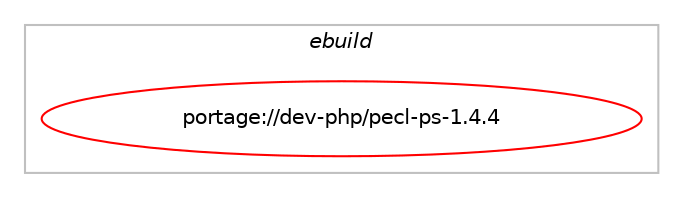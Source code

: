 digraph prolog {

# *************
# Graph options
# *************

newrank=true;
concentrate=true;
compound=true;
graph [rankdir=LR,fontname=Helvetica,fontsize=10,ranksep=1.5];#, ranksep=2.5, nodesep=0.2];
edge  [arrowhead=vee];
node  [fontname=Helvetica,fontsize=10];

# **********
# The ebuild
# **********

subgraph cluster_leftcol {
color=gray;
label=<<i>ebuild</i>>;
id [label="portage://dev-php/pecl-ps-1.4.4", color=red, width=4, href="../dev-php/pecl-ps-1.4.4.svg"];
}

# ****************
# The dependencies
# ****************

subgraph cluster_midcol {
color=gray;
label=<<i>dependencies</i>>;
subgraph cluster_compile {
fillcolor="#eeeeee";
style=filled;
label=<<i>compile</i>>;
# *** BEGIN UNKNOWN DEPENDENCY TYPE (TODO) ***
# id -> equal(use_conditional_group(positive,gd,portage://dev-php/pecl-ps-1.4.4,[package_dependency(portage://dev-php/pecl-ps-1.4.4,install,no,media-libs,gd,none,[,,],[slot(2),equal],[])]))
# *** END UNKNOWN DEPENDENCY TYPE (TODO) ***

# *** BEGIN UNKNOWN DEPENDENCY TYPE (TODO) ***
# id -> equal(use_conditional_group(positive,php_targets_php8-1,portage://dev-php/pecl-ps-1.4.4,[package_dependency(portage://dev-php/pecl-ps-1.4.4,install,no,dev-lang,php,none,[,,],[slot(8.1)],[use(optenable(gd),negative)])]))
# *** END UNKNOWN DEPENDENCY TYPE (TODO) ***

# *** BEGIN UNKNOWN DEPENDENCY TYPE (TODO) ***
# id -> equal(package_dependency(portage://dev-php/pecl-ps-1.4.4,install,no,dev-libs,pslib,none,[,,],[],[]))
# *** END UNKNOWN DEPENDENCY TYPE (TODO) ***

}
subgraph cluster_compileandrun {
fillcolor="#eeeeee";
style=filled;
label=<<i>compile and run</i>>;
}
subgraph cluster_run {
fillcolor="#eeeeee";
style=filled;
label=<<i>run</i>>;
# *** BEGIN UNKNOWN DEPENDENCY TYPE (TODO) ***
# id -> equal(use_conditional_group(positive,gd,portage://dev-php/pecl-ps-1.4.4,[package_dependency(portage://dev-php/pecl-ps-1.4.4,run,no,media-libs,gd,none,[,,],[slot(2),equal],[])]))
# *** END UNKNOWN DEPENDENCY TYPE (TODO) ***

# *** BEGIN UNKNOWN DEPENDENCY TYPE (TODO) ***
# id -> equal(use_conditional_group(positive,php_targets_php8-1,portage://dev-php/pecl-ps-1.4.4,[package_dependency(portage://dev-php/pecl-ps-1.4.4,run,no,dev-lang,php,none,[,,],[slot(8.1)],[use(optenable(gd),negative)])]))
# *** END UNKNOWN DEPENDENCY TYPE (TODO) ***

# *** BEGIN UNKNOWN DEPENDENCY TYPE (TODO) ***
# id -> equal(package_dependency(portage://dev-php/pecl-ps-1.4.4,run,no,dev-libs,pslib,none,[,,],[],[]))
# *** END UNKNOWN DEPENDENCY TYPE (TODO) ***

}
}

# **************
# The candidates
# **************

subgraph cluster_choices {
rank=same;
color=gray;
label=<<i>candidates</i>>;

}

}
